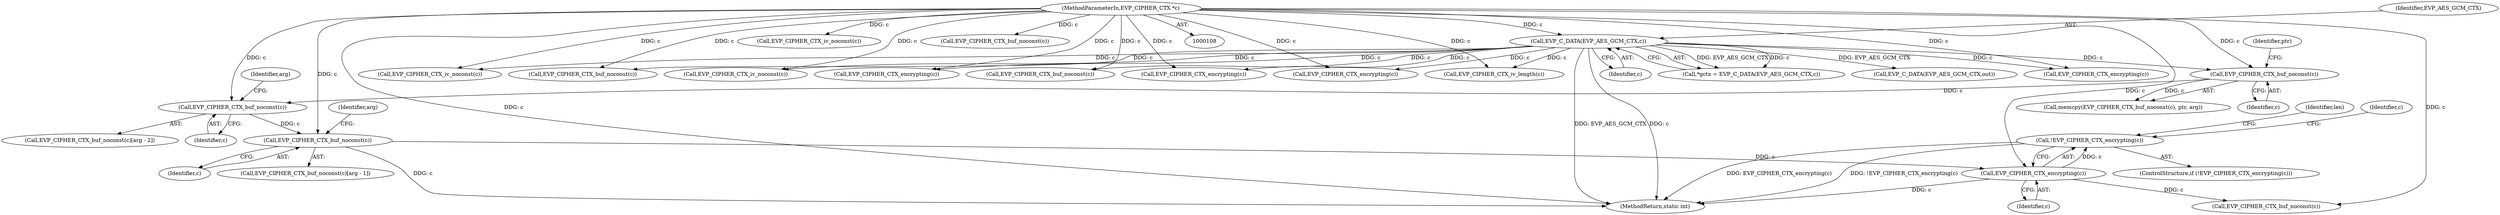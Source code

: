 digraph "0_openssl_00d965474b22b54e4275232bc71ee0c699c5cd21_0@API" {
"1000503" [label="(Call,!EVP_CIPHER_CTX_encrypting(c))"];
"1000504" [label="(Call,EVP_CIPHER_CTX_encrypting(c))"];
"1000488" [label="(Call,EVP_CIPHER_CTX_buf_noconst(c))"];
"1000481" [label="(Call,EVP_CIPHER_CTX_buf_noconst(c))"];
"1000465" [label="(Call,EVP_CIPHER_CTX_buf_noconst(c))"];
"1000117" [label="(Call,EVP_C_DATA(EVP_AES_GCM_CTX,c))"];
"1000109" [label="(MethodParameterIn,EVP_CIPHER_CTX *c)"];
"1000465" [label="(Call,EVP_CIPHER_CTX_buf_noconst(c))"];
"1000464" [label="(Call,memcpy(EVP_CIPHER_CTX_buf_noconst(c), ptr, arg))"];
"1000488" [label="(Call,EVP_CIPHER_CTX_buf_noconst(c))"];
"1000491" [label="(Identifier,arg)"];
"1000585" [label="(Call,EVP_CIPHER_CTX_iv_noconst(c))"];
"1000627" [label="(MethodReturn,static int)"];
"1000480" [label="(Call,EVP_CIPHER_CTX_buf_noconst(c)[arg - 2])"];
"1000118" [label="(Identifier,EVP_AES_GCM_CTX)"];
"1000509" [label="(Identifier,len)"];
"1000264" [label="(Call,EVP_CIPHER_CTX_buf_noconst(c))"];
"1000253" [label="(Call,EVP_CIPHER_CTX_encrypting(c))"];
"1000115" [label="(Call,*gctx = EVP_C_DATA(EVP_AES_GCM_CTX,c))"];
"1000484" [label="(Identifier,arg)"];
"1000119" [label="(Identifier,c)"];
"1000230" [label="(Call,EVP_CIPHER_CTX_buf_noconst(c))"];
"1000503" [label="(Call,!EVP_CIPHER_CTX_encrypting(c))"];
"1000505" [label="(Identifier,c)"];
"1000489" [label="(Identifier,c)"];
"1000315" [label="(Call,EVP_CIPHER_CTX_encrypting(c))"];
"1000138" [label="(Call,EVP_CIPHER_CTX_iv_length(c))"];
"1000547" [label="(Call,EVP_C_DATA(EVP_AES_GCM_CTX,out))"];
"1000144" [label="(Call,EVP_CIPHER_CTX_iv_noconst(c))"];
"1000117" [label="(Call,EVP_C_DATA(EVP_AES_GCM_CTX,c))"];
"1000487" [label="(Call,EVP_CIPHER_CTX_buf_noconst(c)[arg - 1])"];
"1000466" [label="(Identifier,c)"];
"1000528" [label="(Call,EVP_CIPHER_CTX_buf_noconst(c))"];
"1000519" [label="(Identifier,c)"];
"1000518" [label="(Call,EVP_CIPHER_CTX_buf_noconst(c))"];
"1000482" [label="(Identifier,c)"];
"1000502" [label="(ControlStructure,if (!EVP_CIPHER_CTX_encrypting(c)))"];
"1000109" [label="(MethodParameterIn,EVP_CIPHER_CTX *c)"];
"1000504" [label="(Call,EVP_CIPHER_CTX_encrypting(c))"];
"1000467" [label="(Identifier,ptr)"];
"1000225" [label="(Call,EVP_CIPHER_CTX_encrypting(c))"];
"1000188" [label="(Call,EVP_CIPHER_CTX_iv_noconst(c))"];
"1000481" [label="(Call,EVP_CIPHER_CTX_buf_noconst(c))"];
"1000423" [label="(Call,EVP_CIPHER_CTX_encrypting(c))"];
"1000503" -> "1000502"  [label="AST: "];
"1000503" -> "1000504"  [label="CFG: "];
"1000504" -> "1000503"  [label="AST: "];
"1000509" -> "1000503"  [label="CFG: "];
"1000519" -> "1000503"  [label="CFG: "];
"1000503" -> "1000627"  [label="DDG: !EVP_CIPHER_CTX_encrypting(c)"];
"1000503" -> "1000627"  [label="DDG: EVP_CIPHER_CTX_encrypting(c)"];
"1000504" -> "1000503"  [label="DDG: c"];
"1000504" -> "1000505"  [label="CFG: "];
"1000505" -> "1000504"  [label="AST: "];
"1000504" -> "1000627"  [label="DDG: c"];
"1000488" -> "1000504"  [label="DDG: c"];
"1000109" -> "1000504"  [label="DDG: c"];
"1000504" -> "1000518"  [label="DDG: c"];
"1000488" -> "1000487"  [label="AST: "];
"1000488" -> "1000489"  [label="CFG: "];
"1000489" -> "1000488"  [label="AST: "];
"1000491" -> "1000488"  [label="CFG: "];
"1000488" -> "1000627"  [label="DDG: c"];
"1000481" -> "1000488"  [label="DDG: c"];
"1000109" -> "1000488"  [label="DDG: c"];
"1000481" -> "1000480"  [label="AST: "];
"1000481" -> "1000482"  [label="CFG: "];
"1000482" -> "1000481"  [label="AST: "];
"1000484" -> "1000481"  [label="CFG: "];
"1000465" -> "1000481"  [label="DDG: c"];
"1000109" -> "1000481"  [label="DDG: c"];
"1000465" -> "1000464"  [label="AST: "];
"1000465" -> "1000466"  [label="CFG: "];
"1000466" -> "1000465"  [label="AST: "];
"1000467" -> "1000465"  [label="CFG: "];
"1000465" -> "1000464"  [label="DDG: c"];
"1000117" -> "1000465"  [label="DDG: c"];
"1000109" -> "1000465"  [label="DDG: c"];
"1000117" -> "1000115"  [label="AST: "];
"1000117" -> "1000119"  [label="CFG: "];
"1000118" -> "1000117"  [label="AST: "];
"1000119" -> "1000117"  [label="AST: "];
"1000115" -> "1000117"  [label="CFG: "];
"1000117" -> "1000627"  [label="DDG: EVP_AES_GCM_CTX"];
"1000117" -> "1000627"  [label="DDG: c"];
"1000117" -> "1000115"  [label="DDG: EVP_AES_GCM_CTX"];
"1000117" -> "1000115"  [label="DDG: c"];
"1000109" -> "1000117"  [label="DDG: c"];
"1000117" -> "1000138"  [label="DDG: c"];
"1000117" -> "1000188"  [label="DDG: c"];
"1000117" -> "1000225"  [label="DDG: c"];
"1000117" -> "1000230"  [label="DDG: c"];
"1000117" -> "1000253"  [label="DDG: c"];
"1000117" -> "1000264"  [label="DDG: c"];
"1000117" -> "1000315"  [label="DDG: c"];
"1000117" -> "1000423"  [label="DDG: c"];
"1000117" -> "1000547"  [label="DDG: EVP_AES_GCM_CTX"];
"1000117" -> "1000585"  [label="DDG: c"];
"1000109" -> "1000108"  [label="AST: "];
"1000109" -> "1000627"  [label="DDG: c"];
"1000109" -> "1000138"  [label="DDG: c"];
"1000109" -> "1000144"  [label="DDG: c"];
"1000109" -> "1000188"  [label="DDG: c"];
"1000109" -> "1000225"  [label="DDG: c"];
"1000109" -> "1000230"  [label="DDG: c"];
"1000109" -> "1000253"  [label="DDG: c"];
"1000109" -> "1000264"  [label="DDG: c"];
"1000109" -> "1000315"  [label="DDG: c"];
"1000109" -> "1000423"  [label="DDG: c"];
"1000109" -> "1000518"  [label="DDG: c"];
"1000109" -> "1000528"  [label="DDG: c"];
"1000109" -> "1000585"  [label="DDG: c"];
}
